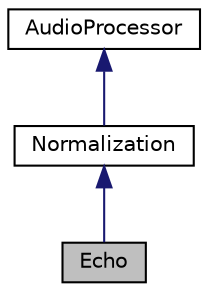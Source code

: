 digraph "Echo"
{
 // LATEX_PDF_SIZE
  edge [fontname="Helvetica",fontsize="10",labelfontname="Helvetica",labelfontsize="10"];
  node [fontname="Helvetica",fontsize="10",shape=record];
  Node1 [label="Echo",height=0.2,width=0.4,color="black", fillcolor="grey75", style="filled", fontcolor="black",tooltip=" "];
  Node2 -> Node1 [dir="back",color="midnightblue",fontsize="10",style="solid",fontname="Helvetica"];
  Node2 [label="Normalization",height=0.2,width=0.4,color="black", fillcolor="white", style="filled",URL="$d6/d51/classNormalization.html",tooltip=" "];
  Node3 -> Node2 [dir="back",color="midnightblue",fontsize="10",style="solid",fontname="Helvetica"];
  Node3 [label="AudioProcessor",height=0.2,width=0.4,color="black", fillcolor="white", style="filled",URL="$d5/db2/classAudioProcessor.html",tooltip=" "];
}
